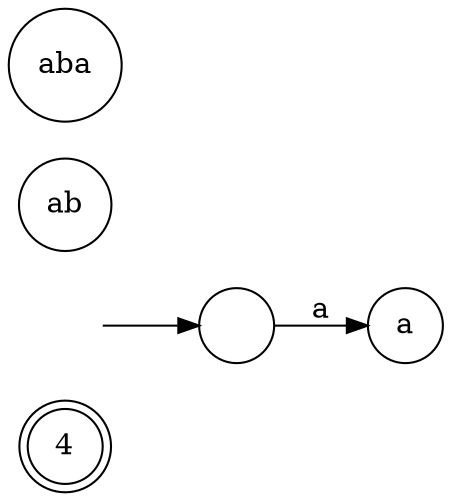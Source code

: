 digraph finite_state_machine {
	rankdir=LR
	size="8,5"
    layout=dot
	node [shape = doublecircle]; 4;
	node [shape = circle];

    -1 [color="white", label=""]
    0 [label=""]
    1 [label="a"]
    2 [label="ab"]
    3 [label="aba"]
    -1 -> 0 
    0 -> 1 [label="a"]

}